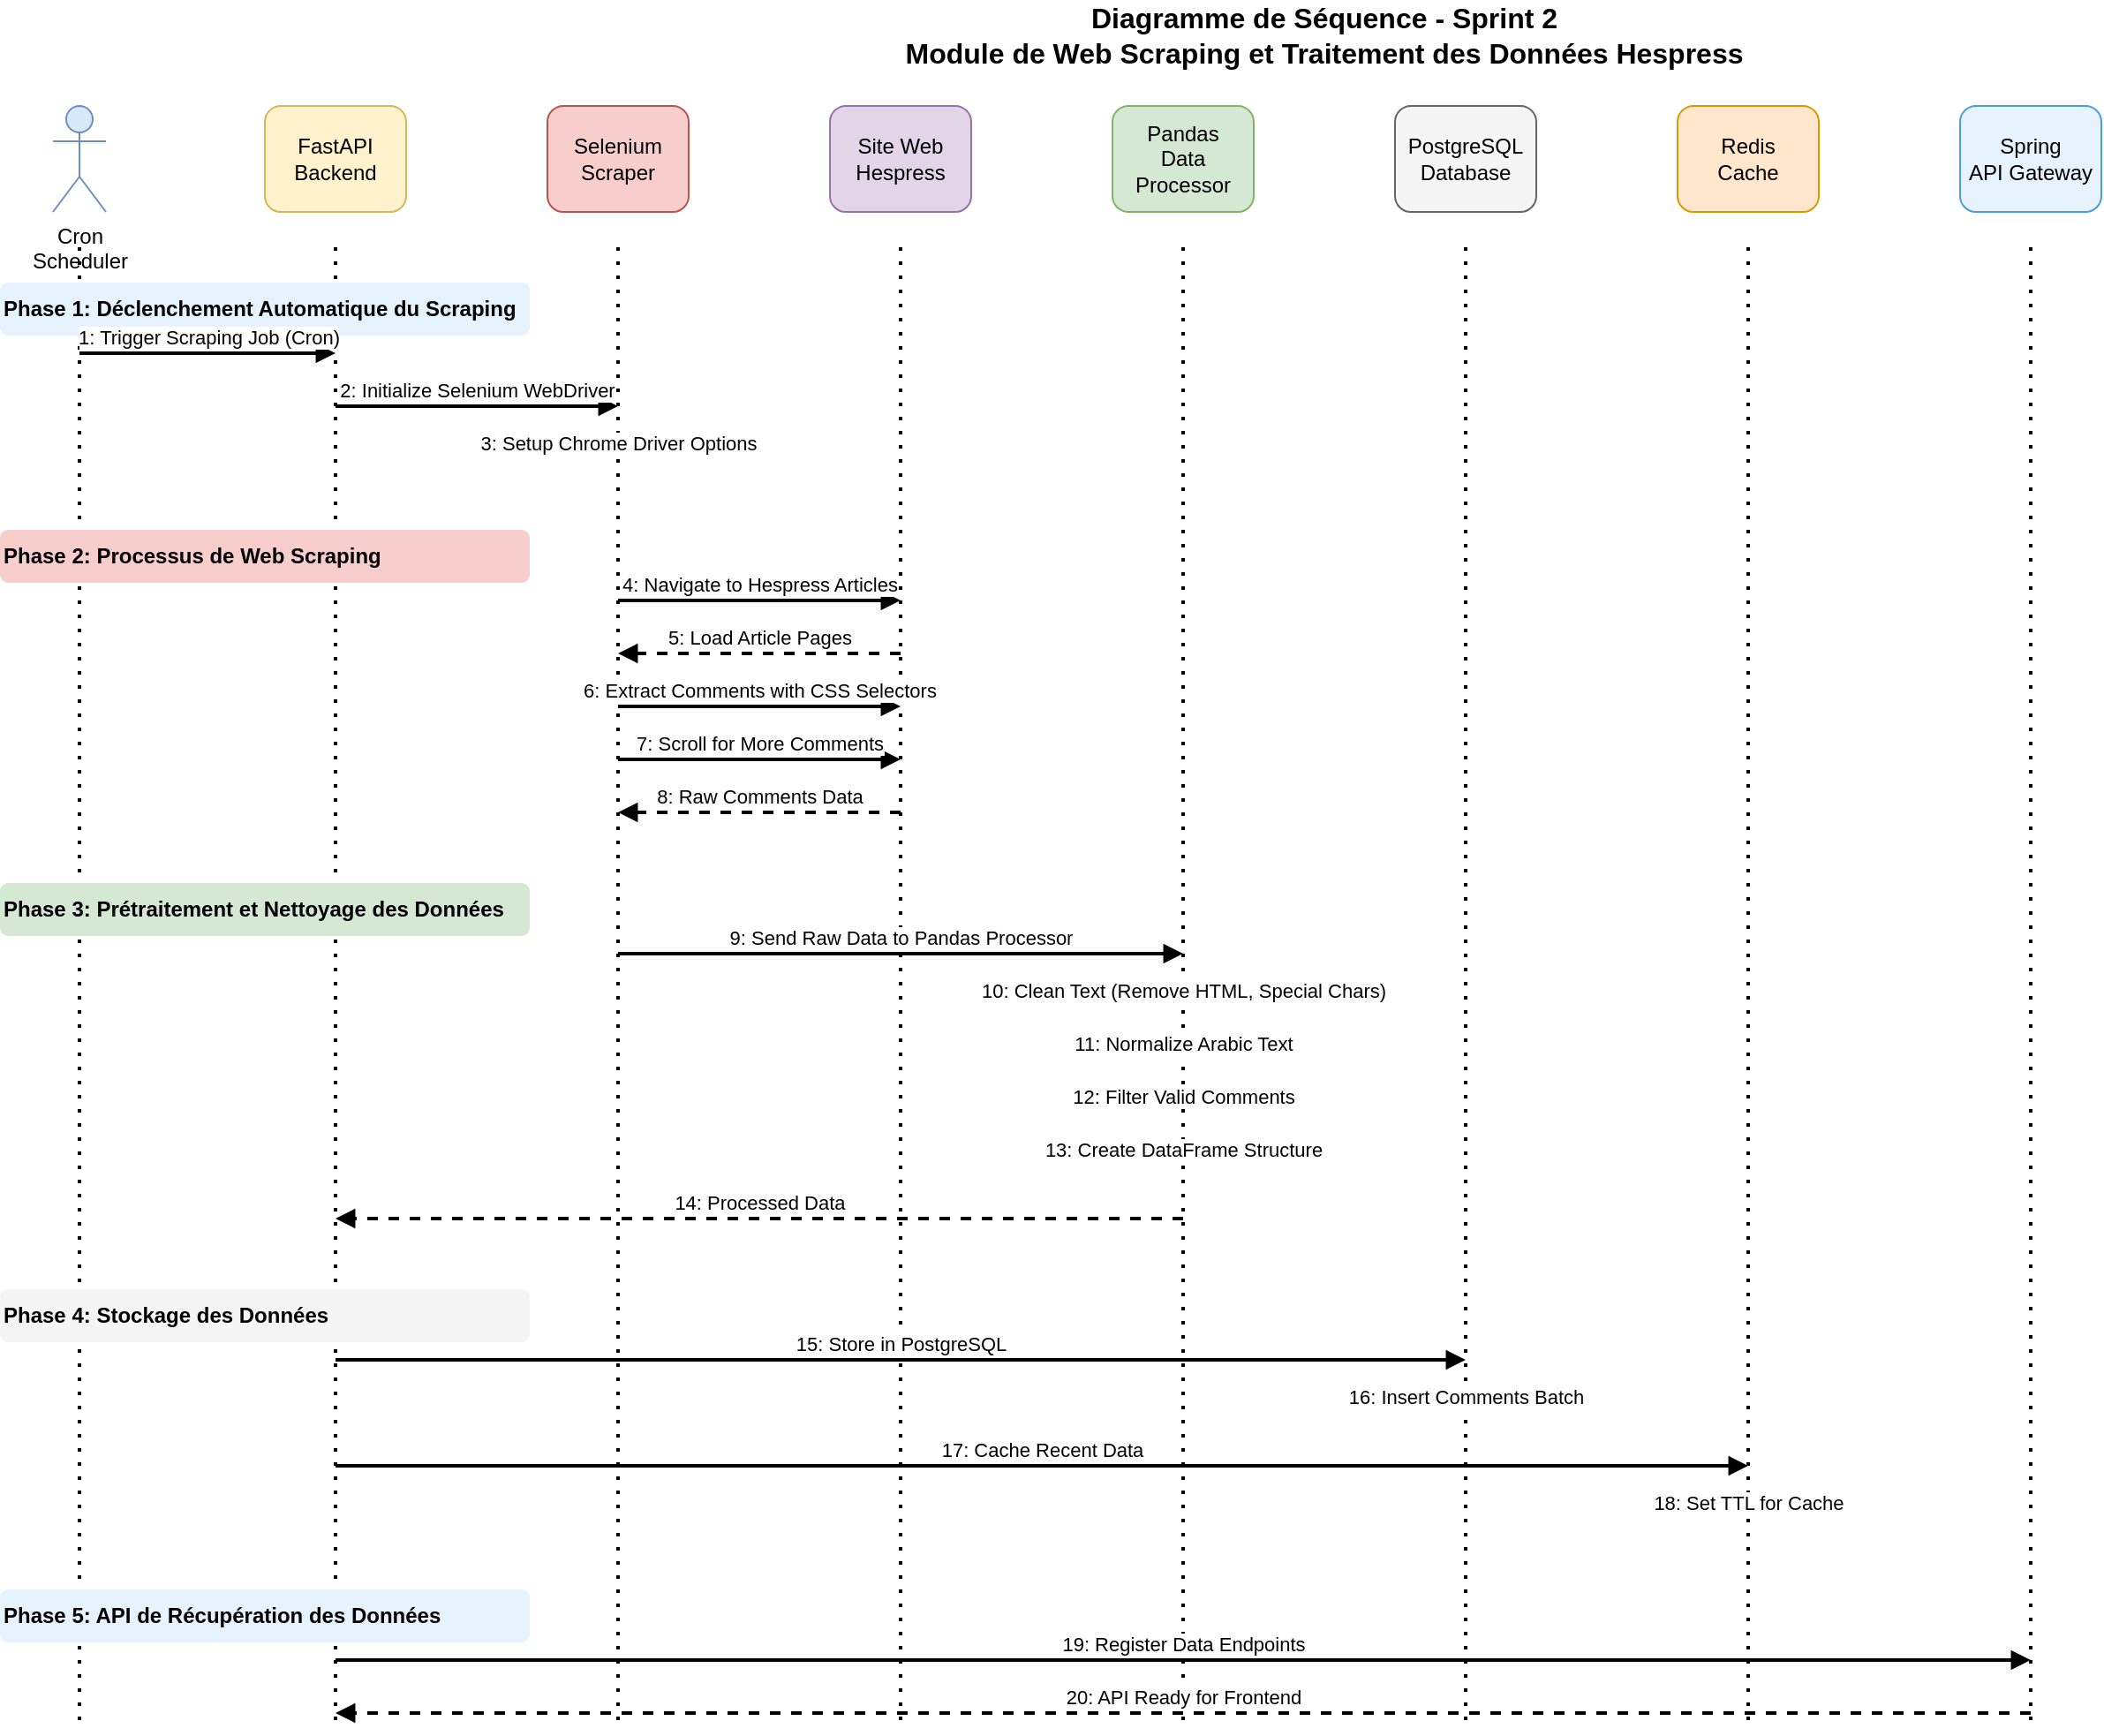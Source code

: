<mxfile>
    <diagram name="Sequence Diagram - Sprint 2 - Web Scraping et Data Processing" id="sprint2-sequence-diagram">
        <mxGraphModel dx="1422" dy="772" grid="1" gridSize="10" guides="1" tooltips="1" connect="1" arrows="1" fold="1" page="1" pageScale="1" pageWidth="1600" pageHeight="1200" math="0" shadow="0">
            <root>
                <mxCell id="0"/>
                <mxCell id="1" parent="0"/>
                
                <!-- Title -->
                <mxCell id="Title" value="Diagramme de Séquence - Sprint 2&#xa;Module de Web Scraping et Traitement des Données Hespress" style="text;html=1;strokeColor=none;fillColor=none;align=center;verticalAlign=middle;whiteSpace=wrap;rounded=0;fontStyle=1;fontSize=16;" vertex="1" parent="1">
                    <mxGeometry x="400" y="20" width="800" height="40" as="geometry"/>
                </mxCell>
                
                <!-- Actors and Systems -->
                <mxCell id="Scheduler" value="Cron&#xa;Scheduler" style="shape=umlActor;verticalLabelPosition=bottom;verticalAlign=top;html=1;outlineConnect=0;fillColor=#dae8fc;strokeColor=#6c8ebf;" vertex="1" parent="1">
                    <mxGeometry x="80" y="80" width="30" height="60" as="geometry"/>
                </mxCell>
                
                <mxCell id="FastAPI" value="FastAPI&#xa;Backend" style="rounded=1;whiteSpace=wrap;html=1;fillColor=#fff2cc;strokeColor=#d6b656;" vertex="1" parent="1">
                    <mxGeometry x="200" y="80" width="80" height="60" as="geometry"/>
                </mxCell>
                
                <mxCell id="Selenium" value="Selenium&#xa;Scraper" style="rounded=1;whiteSpace=wrap;html=1;fillColor=#f8cecc;strokeColor=#b85450;" vertex="1" parent="1">
                    <mxGeometry x="360" y="80" width="80" height="60" as="geometry"/>
                </mxCell>
                
                <mxCell id="Hespress" value="Site Web&#xa;Hespress" style="rounded=1;whiteSpace=wrap;html=1;fillColor=#e1d5e7;strokeColor=#9673a6;" vertex="1" parent="1">
                    <mxGeometry x="520" y="80" width="80" height="60" as="geometry"/>
                </mxCell>
                
                <mxCell id="Pandas" value="Pandas&#xa;Data Processor" style="rounded=1;whiteSpace=wrap;html=1;fillColor=#d5e8d4;strokeColor=#82b366;" vertex="1" parent="1">
                    <mxGeometry x="680" y="80" width="80" height="60" as="geometry"/>
                </mxCell>
                
                <mxCell id="PostgreSQL" value="PostgreSQL&#xa;Database" style="rounded=1;whiteSpace=wrap;html=1;fillColor=#f5f5f5;strokeColor=#666666;" vertex="1" parent="1">
                    <mxGeometry x="840" y="80" width="80" height="60" as="geometry"/>
                </mxCell>
                
                <mxCell id="Redis" value="Redis&#xa;Cache" style="rounded=1;whiteSpace=wrap;html=1;fillColor=#ffe6cc;strokeColor=#d79b00;" vertex="1" parent="1">
                    <mxGeometry x="1000" y="80" width="80" height="60" as="geometry"/>
                </mxCell>
                
                <mxCell id="Gateway" value="Spring&#xa;API Gateway" style="rounded=1;whiteSpace=wrap;html=1;fillColor=#e6f3ff;strokeColor=#4d9ddb;" vertex="1" parent="1">
                    <mxGeometry x="1160" y="80" width="80" height="60" as="geometry"/>
                </mxCell>
                
                <!-- Lifelines -->
                <mxCell id="SchedulerLifeline" value="" style="endArrow=none;dashed=1;html=1;dashPattern=1 3;strokeWidth=2;" edge="1" parent="1">
                    <mxGeometry width="50" height="50" relative="1" as="geometry">
                        <mxPoint x="95" y="160" as="sourcePoint"/>
                        <mxPoint x="95" y="1000" as="targetPoint"/>
                    </mxGeometry>
                </mxCell>
                
                <mxCell id="FastAPILifeline" value="" style="endArrow=none;dashed=1;html=1;dashPattern=1 3;strokeWidth=2;" edge="1" parent="1">
                    <mxGeometry width="50" height="50" relative="1" as="geometry">
                        <mxPoint x="240" y="160" as="sourcePoint"/>
                        <mxPoint x="240" y="1000" as="targetPoint"/>
                    </mxGeometry>
                </mxCell>
                
                <mxCell id="SeleniumLifeline" value="" style="endArrow=none;dashed=1;html=1;dashPattern=1 3;strokeWidth=2;" edge="1" parent="1">
                    <mxGeometry width="50" height="50" relative="1" as="geometry">
                        <mxPoint x="400" y="160" as="sourcePoint"/>
                        <mxPoint x="400" y="1000" as="targetPoint"/>
                    </mxGeometry>
                </mxCell>
                
                <mxCell id="HespressLifeline" value="" style="endArrow=none;dashed=1;html=1;dashPattern=1 3;strokeWidth=2;" edge="1" parent="1">
                    <mxGeometry width="50" height="50" relative="1" as="geometry">
                        <mxPoint x="560" y="160" as="sourcePoint"/>
                        <mxPoint x="560" y="1000" as="targetPoint"/>
                    </mxGeometry>
                </mxCell>
                
                <mxCell id="PandasLifeline" value="" style="endArrow=none;dashed=1;html=1;dashPattern=1 3;strokeWidth=2;" edge="1" parent="1">
                    <mxGeometry width="50" height="50" relative="1" as="geometry">
                        <mxPoint x="720" y="160" as="sourcePoint"/>
                        <mxPoint x="720" y="1000" as="targetPoint"/>
                    </mxGeometry>
                </mxCell>
                
                <mxCell id="PostgreSQLLifeline" value="" style="endArrow=none;dashed=1;html=1;dashPattern=1 3;strokeWidth=2;" edge="1" parent="1">
                    <mxGeometry width="50" height="50" relative="1" as="geometry">
                        <mxPoint x="880" y="160" as="sourcePoint"/>
                        <mxPoint x="880" y="1000" as="targetPoint"/>
                    </mxGeometry>
                </mxCell>
                
                <mxCell id="RedisLifeline" value="" style="endArrow=none;dashed=1;html=1;dashPattern=1 3;strokeWidth=2;" edge="1" parent="1">
                    <mxGeometry width="50" height="50" relative="1" as="geometry">
                        <mxPoint x="1040" y="160" as="sourcePoint"/>
                        <mxPoint x="1040" y="1000" as="targetPoint"/>
                    </mxGeometry>
                </mxCell>
                
                <mxCell id="GatewayLifeline" value="" style="endArrow=none;dashed=1;html=1;dashPattern=1 3;strokeWidth=2;" edge="1" parent="1">
                    <mxGeometry width="50" height="50" relative="1" as="geometry">
                        <mxPoint x="1200" y="160" as="sourcePoint"/>
                        <mxPoint x="1200" y="1000" as="targetPoint"/>
                    </mxGeometry>
                </mxCell>
                
                <!-- Phase 1: Automatic Scraping Initiation -->
                <mxCell id="Phase1" value="Phase 1: Déclenchement Automatique du Scraping" style="text;html=1;strokeColor=none;fillColor=#e6f3ff;align=left;verticalAlign=middle;whiteSpace=wrap;rounded=1;fontStyle=1;fontSize=12;" vertex="1" parent="1">
                    <mxGeometry x="50" y="180" width="300" height="30" as="geometry"/>
                </mxCell>
                
                <mxCell id="Arrow1" value="1: Trigger Scraping Job (Cron)" style="html=1;verticalAlign=bottom;endArrow=block;rounded=0;strokeWidth=2;" edge="1" parent="1">
                    <mxGeometry width="160" relative="1" as="geometry">
                        <mxPoint x="95" y="220" as="sourcePoint"/>
                        <mxPoint x="240" y="220" as="targetPoint"/>
                    </mxGeometry>
                </mxCell>
                
                <mxCell id="Arrow2" value="2: Initialize Selenium WebDriver" style="html=1;verticalAlign=bottom;endArrow=block;rounded=0;strokeWidth=2;" edge="1" parent="1">
                    <mxGeometry width="160" relative="1" as="geometry">
                        <mxPoint x="240" y="250" as="sourcePoint"/>
                        <mxPoint x="400" y="250" as="targetPoint"/>
                    </mxGeometry>
                </mxCell>
                
                <mxCell id="Arrow3" value="3: Setup Chrome Driver Options" style="html=1;verticalAlign=bottom;endArrow=block;rounded=0;strokeWidth=2;" edge="1" parent="1">
                    <mxGeometry width="160" relative="1" as="geometry">
                        <mxPoint x="400" y="280" as="sourcePoint"/>
                        <mxPoint x="400" y="280" as="targetPoint"/>
                    </mxGeometry>
                </mxCell>
                
                <!-- Phase 2: Web Scraping Process -->
                <mxCell id="Phase2" value="Phase 2: Processus de Web Scraping" style="text;html=1;strokeColor=none;fillColor=#f8cecc;align=left;verticalAlign=middle;whiteSpace=wrap;rounded=1;fontStyle=1;fontSize=12;" vertex="1" parent="1">
                    <mxGeometry x="50" y="320" width="300" height="30" as="geometry"/>
                </mxCell>
                
                <mxCell id="Arrow4" value="4: Navigate to Hespress Articles" style="html=1;verticalAlign=bottom;endArrow=block;rounded=0;strokeWidth=2;" edge="1" parent="1">
                    <mxGeometry width="160" relative="1" as="geometry">
                        <mxPoint x="400" y="360" as="sourcePoint"/>
                        <mxPoint x="560" y="360" as="targetPoint"/>
                    </mxGeometry>
                </mxCell>
                
                <mxCell id="Arrow5" value="5: Load Article Pages" style="html=1;verticalAlign=bottom;endArrow=block;rounded=0;strokeWidth=2;dashed=1;" edge="1" parent="1">
                    <mxGeometry width="160" relative="1" as="geometry">
                        <mxPoint x="560" y="390" as="sourcePoint"/>
                        <mxPoint x="400" y="390" as="targetPoint"/>
                    </mxGeometry>
                </mxCell>
                
                <mxCell id="Arrow6" value="6: Extract Comments with CSS Selectors" style="html=1;verticalAlign=bottom;endArrow=block;rounded=0;strokeWidth=2;" edge="1" parent="1">
                    <mxGeometry width="160" relative="1" as="geometry">
                        <mxPoint x="400" y="420" as="sourcePoint"/>
                        <mxPoint x="560" y="420" as="targetPoint"/>
                    </mxGeometry>
                </mxCell>
                
                <mxCell id="Arrow7" value="7: Scroll for More Comments" style="html=1;verticalAlign=bottom;endArrow=block;rounded=0;strokeWidth=2;" edge="1" parent="1">
                    <mxGeometry width="160" relative="1" as="geometry">
                        <mxPoint x="400" y="450" as="sourcePoint"/>
                        <mxPoint x="560" y="450" as="targetPoint"/>
                    </mxGeometry>
                </mxCell>
                
                <mxCell id="Arrow8" value="8: Raw Comments Data" style="html=1;verticalAlign=bottom;endArrow=block;rounded=0;strokeWidth=2;dashed=1;" edge="1" parent="1">
                    <mxGeometry width="160" relative="1" as="geometry">
                        <mxPoint x="560" y="480" as="sourcePoint"/>
                        <mxPoint x="400" y="480" as="targetPoint"/>
                    </mxGeometry>
                </mxCell>
                
                <!-- Phase 3: Data Processing with Pandas -->
                <mxCell id="Phase3" value="Phase 3: Prétraitement et Nettoyage des Données" style="text;html=1;strokeColor=none;fillColor=#d5e8d4;align=left;verticalAlign=middle;whiteSpace=wrap;rounded=1;fontStyle=1;fontSize=12;" vertex="1" parent="1">
                    <mxGeometry x="50" y="520" width="300" height="30" as="geometry"/>
                </mxCell>
                
                <mxCell id="Arrow9" value="9: Send Raw Data to Pandas Processor" style="html=1;verticalAlign=bottom;endArrow=block;rounded=0;strokeWidth=2;" edge="1" parent="1">
                    <mxGeometry width="160" relative="1" as="geometry">
                        <mxPoint x="400" y="560" as="sourcePoint"/>
                        <mxPoint x="720" y="560" as="targetPoint"/>
                    </mxGeometry>
                </mxCell>
                
                <mxCell id="Arrow10" value="10: Clean Text (Remove HTML, Special Chars)" style="html=1;verticalAlign=bottom;endArrow=block;rounded=0;strokeWidth=2;" edge="1" parent="1">
                    <mxGeometry width="160" relative="1" as="geometry">
                        <mxPoint x="720" y="590" as="sourcePoint"/>
                        <mxPoint x="720" y="590" as="targetPoint"/>
                    </mxGeometry>
                </mxCell>
                
                <mxCell id="Arrow11" value="11: Normalize Arabic Text" style="html=1;verticalAlign=bottom;endArrow=block;rounded=0;strokeWidth=2;" edge="1" parent="1">
                    <mxGeometry width="160" relative="1" as="geometry">
                        <mxPoint x="720" y="620" as="sourcePoint"/>
                        <mxPoint x="720" y="620" as="targetPoint"/>
                    </mxGeometry>
                </mxCell>
                
                <mxCell id="Arrow12" value="12: Filter Valid Comments" style="html=1;verticalAlign=bottom;endArrow=block;rounded=0;strokeWidth=2;" edge="1" parent="1">
                    <mxGeometry width="160" relative="1" as="geometry">
                        <mxPoint x="720" y="650" as="sourcePoint"/>
                        <mxPoint x="720" y="650" as="targetPoint"/>
                    </mxGeometry>
                </mxCell>
                
                <mxCell id="Arrow13" value="13: Create DataFrame Structure" style="html=1;verticalAlign=bottom;endArrow=block;rounded=0;strokeWidth=2;" edge="1" parent="1">
                    <mxGeometry width="160" relative="1" as="geometry">
                        <mxPoint x="720" y="680" as="sourcePoint"/>
                        <mxPoint x="720" y="680" as="targetPoint"/>
                    </mxGeometry>
                </mxCell>
                
                <mxCell id="Arrow14" value="14: Processed Data" style="html=1;verticalAlign=bottom;endArrow=block;rounded=0;strokeWidth=2;dashed=1;" edge="1" parent="1">
                    <mxGeometry width="160" relative="1" as="geometry">
                        <mxPoint x="720" y="710" as="sourcePoint"/>
                        <mxPoint x="240" y="710" as="targetPoint"/>
                    </mxGeometry>
                </mxCell>
                
                <!-- Phase 4: Data Storage -->
                <mxCell id="Phase4" value="Phase 4: Stockage des Données" style="text;html=1;strokeColor=none;fillColor=#f5f5f5;align=left;verticalAlign=middle;whiteSpace=wrap;rounded=1;fontStyle=1;fontSize=12;" vertex="1" parent="1">
                    <mxGeometry x="50" y="750" width="300" height="30" as="geometry"/>
                </mxCell>
                
                <mxCell id="Arrow15" value="15: Store in PostgreSQL" style="html=1;verticalAlign=bottom;endArrow=block;rounded=0;strokeWidth=2;" edge="1" parent="1">
                    <mxGeometry width="160" relative="1" as="geometry">
                        <mxPoint x="240" y="790" as="sourcePoint"/>
                        <mxPoint x="880" y="790" as="targetPoint"/>
                    </mxGeometry>
                </mxCell>
                
                <mxCell id="Arrow16" value="16: Insert Comments Batch" style="html=1;verticalAlign=bottom;endArrow=block;rounded=0;strokeWidth=2;" edge="1" parent="1">
                    <mxGeometry width="160" relative="1" as="geometry">
                        <mxPoint x="880" y="820" as="sourcePoint"/>
                        <mxPoint x="880" y="820" as="targetPoint"/>
                    </mxGeometry>
                </mxCell>
                
                <mxCell id="Arrow17" value="17: Cache Recent Data" style="html=1;verticalAlign=bottom;endArrow=block;rounded=0;strokeWidth=2;" edge="1" parent="1">
                    <mxGeometry width="160" relative="1" as="geometry">
                        <mxPoint x="240" y="850" as="sourcePoint"/>
                        <mxPoint x="1040" y="850" as="targetPoint"/>
                    </mxGeometry>
                </mxCell>
                
                <mxCell id="Arrow18" value="18: Set TTL for Cache" style="html=1;verticalAlign=bottom;endArrow=block;rounded=0;strokeWidth=2;" edge="1" parent="1">
                    <mxGeometry width="160" relative="1" as="geometry">
                        <mxPoint x="1040" y="880" as="sourcePoint"/>
                        <mxPoint x="1040" y="880" as="targetPoint"/>
                    </mxGeometry>
                </mxCell>
                
                <!-- Phase 5: API Data Retrieval -->
                <mxCell id="Phase5" value="Phase 5: API de Récupération des Données" style="text;html=1;strokeColor=none;fillColor=#e6f3ff;align=left;verticalAlign=middle;whiteSpace=wrap;rounded=1;fontStyle=1;fontSize=12;" vertex="1" parent="1">
                    <mxGeometry x="50" y="920" width="300" height="30" as="geometry"/>
                </mxCell>
                
                <mxCell id="Arrow19" value="19: Register Data Endpoints" style="html=1;verticalAlign=bottom;endArrow=block;rounded=0;strokeWidth=2;" edge="1" parent="1">
                    <mxGeometry width="160" relative="1" as="geometry">
                        <mxPoint x="240" y="960" as="sourcePoint"/>
                        <mxPoint x="1200" y="960" as="targetPoint"/>
                    </mxGeometry>
                </mxCell>
                
                <mxCell id="Arrow20" value="20: API Ready for Frontend" style="html=1;verticalAlign=bottom;endArrow=block;rounded=0;strokeWidth=2;dashed=1;" edge="1" parent="1">
                    <mxGeometry width="160" relative="1" as="geometry">
                        <mxPoint x="1200" y="990" as="sourcePoint"/>
                        <mxPoint x="240" y="990" as="targetPoint"/>
                    </mxGeometry>
                </mxCell>
                
            </root>
        </mxGraphModel>
    </diagram>
</mxfile>
